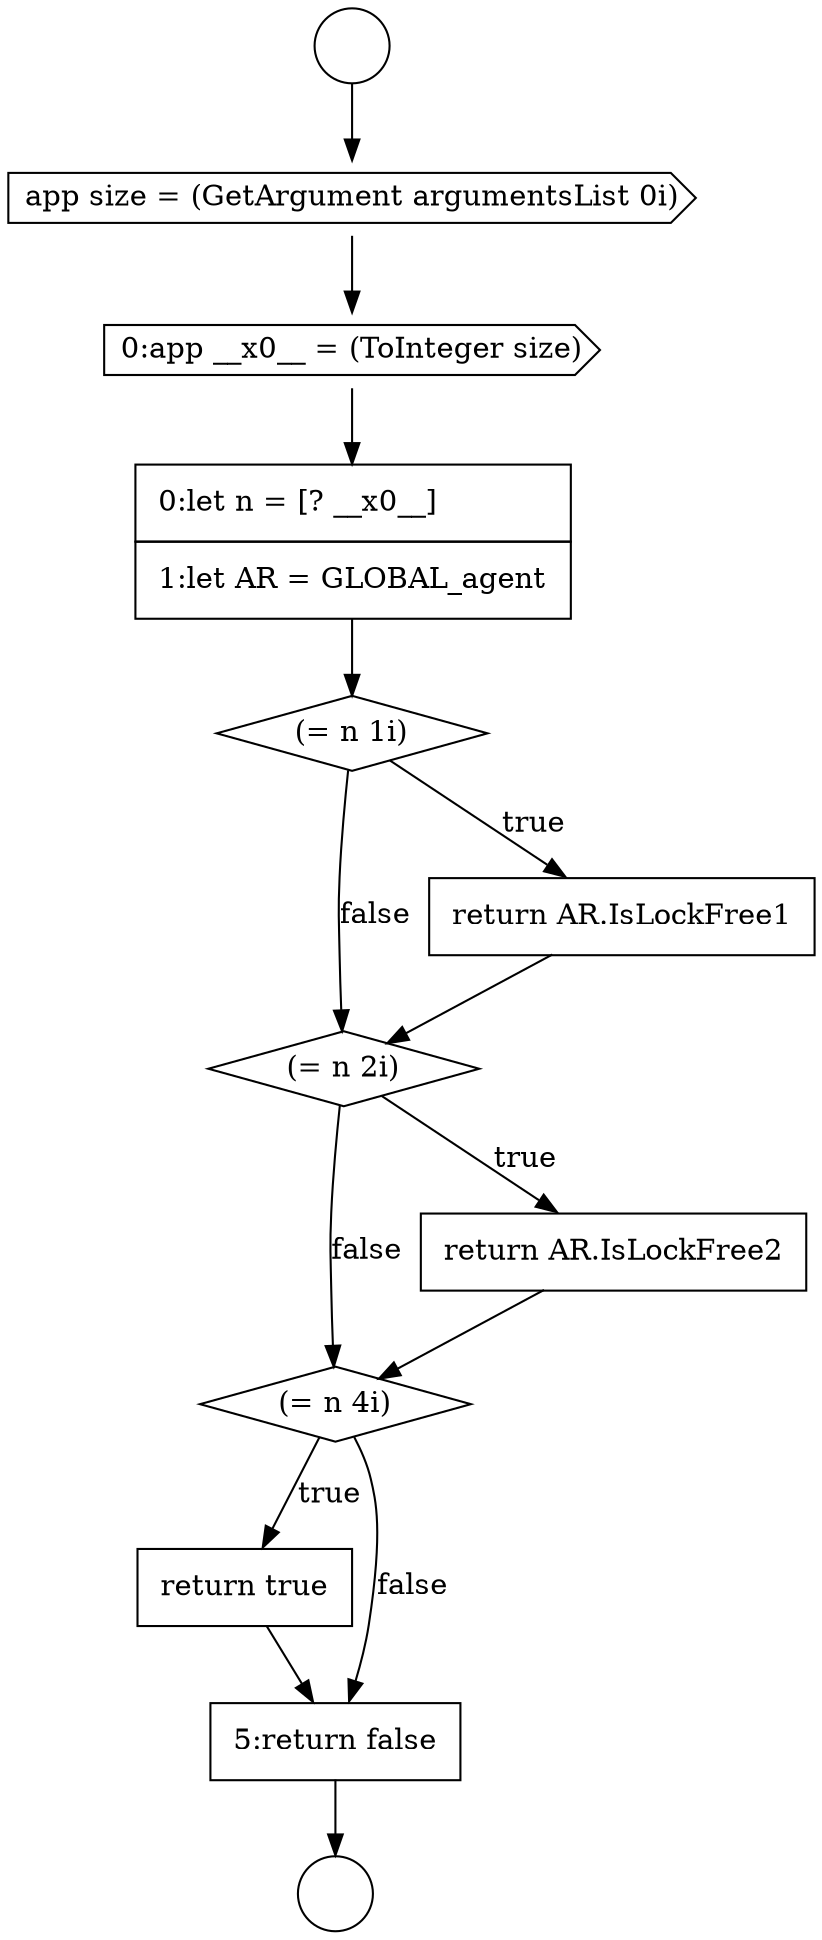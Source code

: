 digraph {
  node17126 [shape=none, margin=0, label=<<font color="black">
    <table border="0" cellborder="1" cellspacing="0" cellpadding="10">
      <tr><td align="left">return true</td></tr>
    </table>
  </font>> color="black" fillcolor="white" style=filled]
  node17125 [shape=diamond, label=<<font color="black">(= n 4i)</font>> color="black" fillcolor="white" style=filled]
  node17118 [shape=cds, label=<<font color="black">app size = (GetArgument argumentsList 0i)</font>> color="black" fillcolor="white" style=filled]
  node17116 [shape=circle label=" " color="black" fillcolor="white" style=filled]
  node17123 [shape=diamond, label=<<font color="black">(= n 2i)</font>> color="black" fillcolor="white" style=filled]
  node17117 [shape=circle label=" " color="black" fillcolor="white" style=filled]
  node17122 [shape=none, margin=0, label=<<font color="black">
    <table border="0" cellborder="1" cellspacing="0" cellpadding="10">
      <tr><td align="left">return AR.IsLockFree1</td></tr>
    </table>
  </font>> color="black" fillcolor="white" style=filled]
  node17119 [shape=cds, label=<<font color="black">0:app __x0__ = (ToInteger size)</font>> color="black" fillcolor="white" style=filled]
  node17124 [shape=none, margin=0, label=<<font color="black">
    <table border="0" cellborder="1" cellspacing="0" cellpadding="10">
      <tr><td align="left">return AR.IsLockFree2</td></tr>
    </table>
  </font>> color="black" fillcolor="white" style=filled]
  node17127 [shape=none, margin=0, label=<<font color="black">
    <table border="0" cellborder="1" cellspacing="0" cellpadding="10">
      <tr><td align="left">5:return false</td></tr>
    </table>
  </font>> color="black" fillcolor="white" style=filled]
  node17121 [shape=diamond, label=<<font color="black">(= n 1i)</font>> color="black" fillcolor="white" style=filled]
  node17120 [shape=none, margin=0, label=<<font color="black">
    <table border="0" cellborder="1" cellspacing="0" cellpadding="10">
      <tr><td align="left">0:let n = [? __x0__]</td></tr>
      <tr><td align="left">1:let AR = GLOBAL_agent</td></tr>
    </table>
  </font>> color="black" fillcolor="white" style=filled]
  node17124 -> node17125 [ color="black"]
  node17125 -> node17126 [label=<<font color="black">true</font>> color="black"]
  node17125 -> node17127 [label=<<font color="black">false</font>> color="black"]
  node17126 -> node17127 [ color="black"]
  node17118 -> node17119 [ color="black"]
  node17116 -> node17118 [ color="black"]
  node17119 -> node17120 [ color="black"]
  node17121 -> node17122 [label=<<font color="black">true</font>> color="black"]
  node17121 -> node17123 [label=<<font color="black">false</font>> color="black"]
  node17122 -> node17123 [ color="black"]
  node17120 -> node17121 [ color="black"]
  node17123 -> node17124 [label=<<font color="black">true</font>> color="black"]
  node17123 -> node17125 [label=<<font color="black">false</font>> color="black"]
  node17127 -> node17117 [ color="black"]
}
